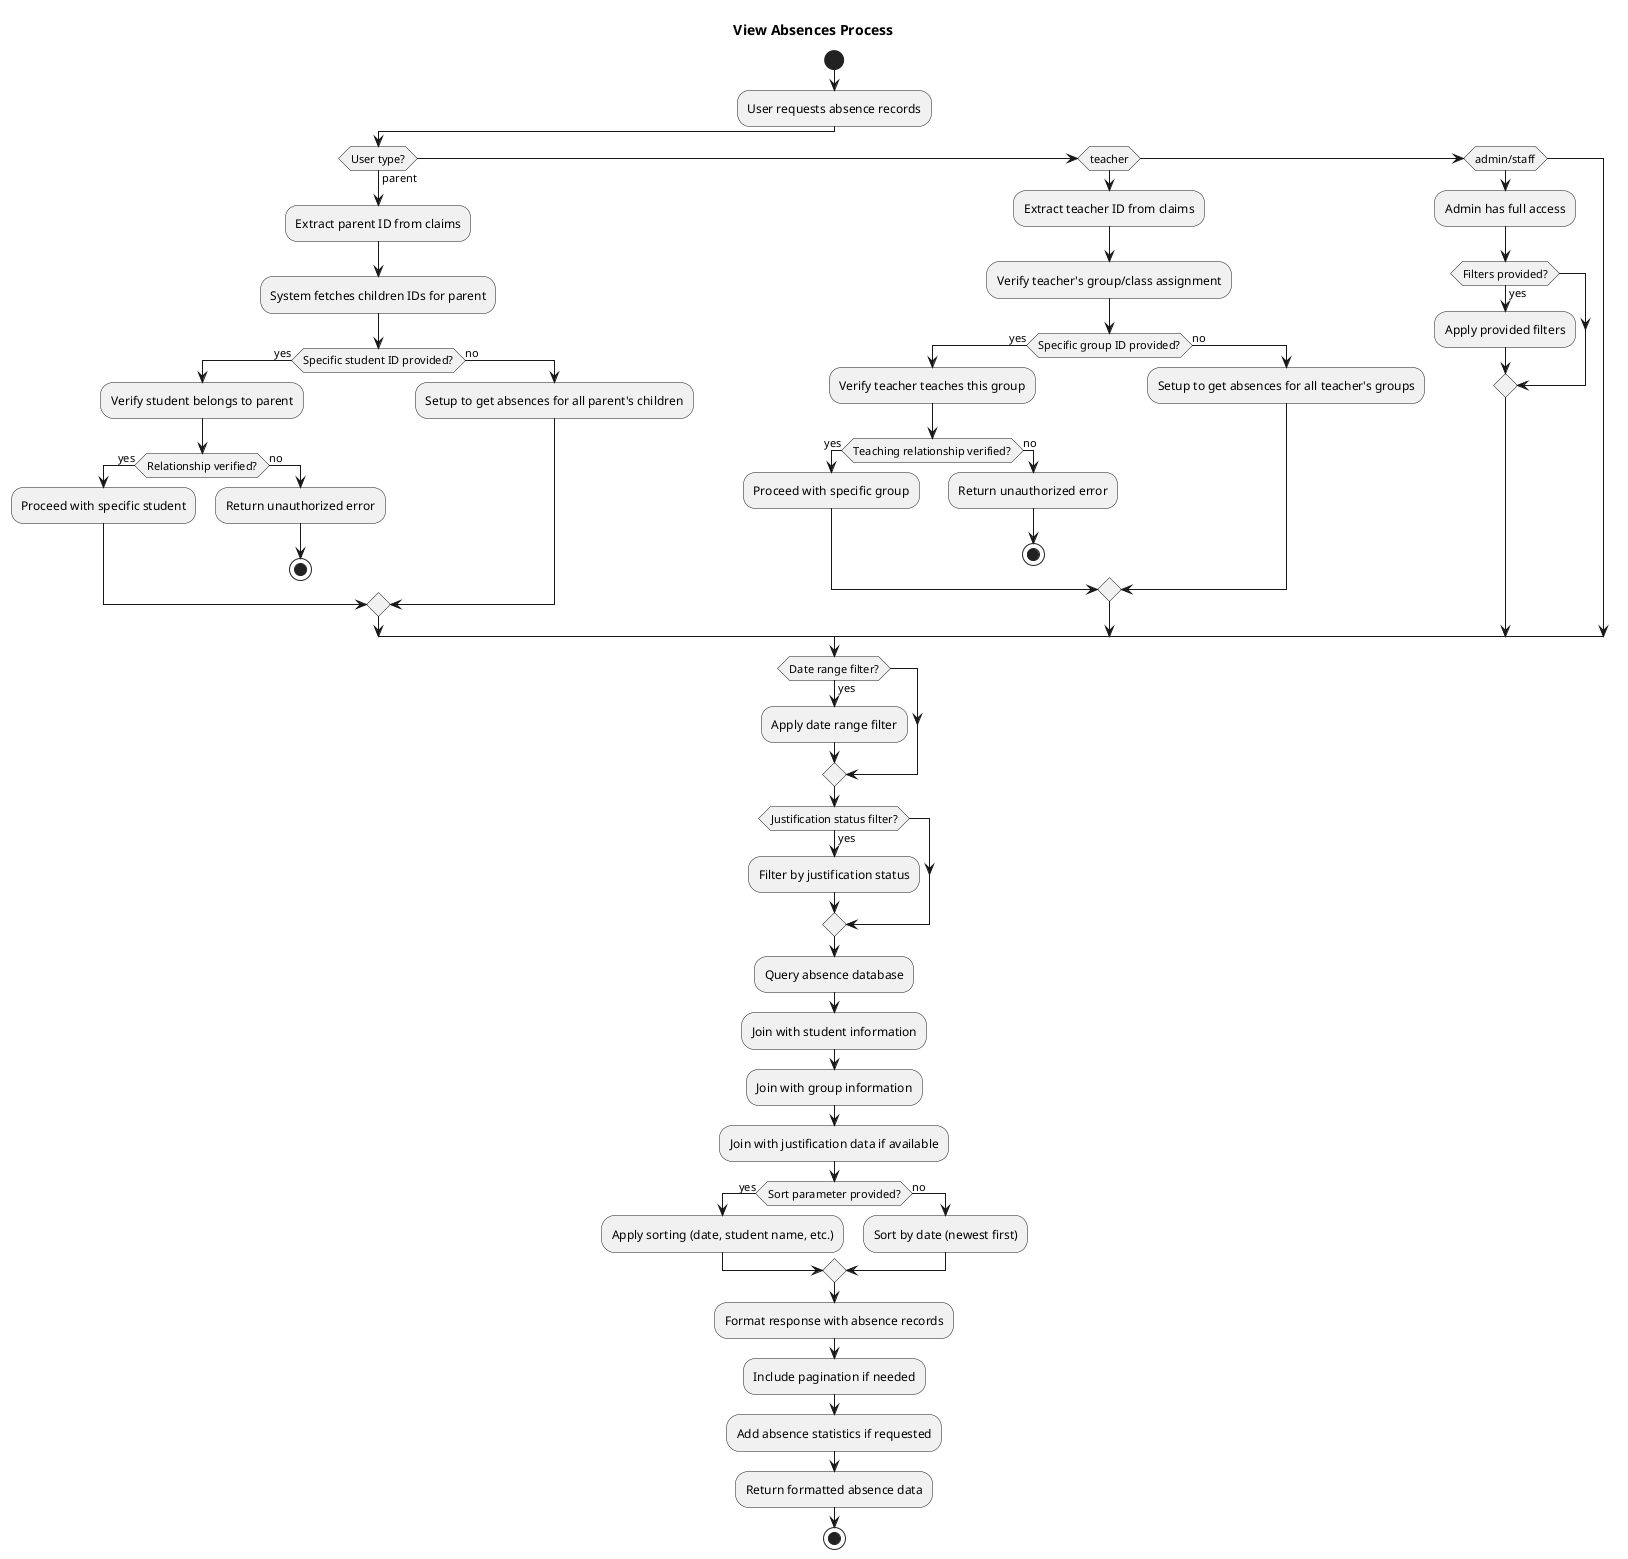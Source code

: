 @startuml View Absences Process
title View Absences Process

start
:User requests absence records;

if (User type?) then (parent)
  :Extract parent ID from claims;
  :System fetches children IDs for parent;
  
  if (Specific student ID provided?) then (yes)
    :Verify student belongs to parent;
    if (Relationship verified?) then (yes)
      :Proceed with specific student;
    else (no)
      :Return unauthorized error;
      stop
    endif
  else (no)
    :Setup to get absences for all parent's children;
  endif
  
else if (teacher) then
  :Extract teacher ID from claims;
  :Verify teacher's group/class assignment;
  
  if (Specific group ID provided?) then (yes)
    :Verify teacher teaches this group;
    if (Teaching relationship verified?) then (yes)
      :Proceed with specific group;
    else (no)
      :Return unauthorized error;
      stop
    endif
  else (no)
    :Setup to get absences for all teacher's groups;
  endif
  
else if (admin/staff) then
  :Admin has full access;
  if (Filters provided?) then (yes)
    :Apply provided filters;
  endif
endif

' Apply common filters
if (Date range filter?) then (yes)
  :Apply date range filter;
endif

if (Justification status filter?) then (yes)
  :Filter by justification status;
endif

:Query absence database;
:Join with student information;
:Join with group information;
:Join with justification data if available;

if (Sort parameter provided?) then (yes)
  :Apply sorting (date, student name, etc.);
else (no)
  :Sort by date (newest first);
endif

:Format response with absence records;
:Include pagination if needed;
:Add absence statistics if requested;
:Return formatted absence data;

stop
@enduml
